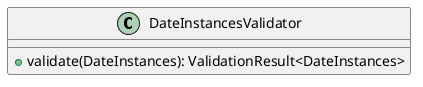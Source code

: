 @startuml

    class DateInstancesValidator [[DateInstancesValidator.html]] {
        +validate(DateInstances): ValidationResult<DateInstances>
    }

@enduml
